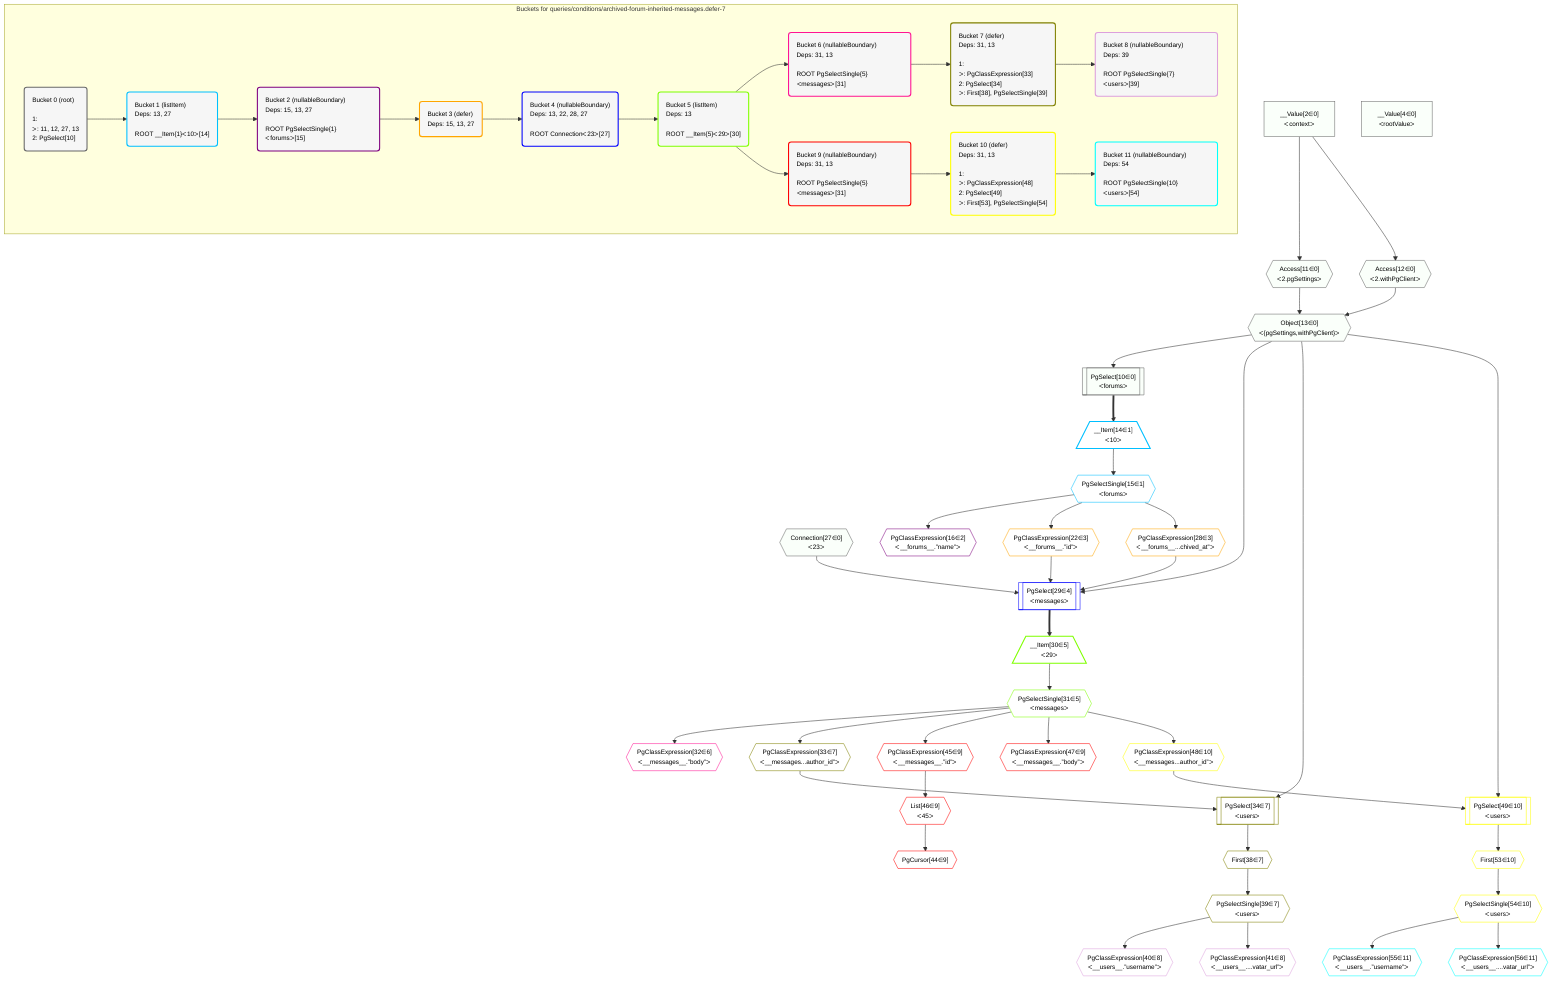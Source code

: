 %%{init: {'themeVariables': { 'fontSize': '12px'}}}%%
graph TD
    classDef path fill:#eee,stroke:#000,color:#000
    classDef plan fill:#fff,stroke-width:1px,color:#000
    classDef itemplan fill:#fff,stroke-width:2px,color:#000
    classDef unbatchedplan fill:#dff,stroke-width:1px,color:#000
    classDef sideeffectplan fill:#fcc,stroke-width:2px,color:#000
    classDef bucket fill:#f6f6f6,color:#000,stroke-width:2px,text-align:left


    %% plan dependencies
    Object13{{"Object[13∈0]<br />ᐸ{pgSettings,withPgClient}ᐳ"}}:::plan
    Access11{{"Access[11∈0]<br />ᐸ2.pgSettingsᐳ"}}:::plan
    Access12{{"Access[12∈0]<br />ᐸ2.withPgClientᐳ"}}:::plan
    Access11 & Access12 --> Object13
    PgSelect10[["PgSelect[10∈0]<br />ᐸforumsᐳ"]]:::plan
    Object13 --> PgSelect10
    __Value2["__Value[2∈0]<br />ᐸcontextᐳ"]:::plan
    __Value2 --> Access11
    __Value2 --> Access12
    __Value4["__Value[4∈0]<br />ᐸrootValueᐳ"]:::plan
    Connection27{{"Connection[27∈0]<br />ᐸ23ᐳ"}}:::plan
    __Item14[/"__Item[14∈1]<br />ᐸ10ᐳ"\]:::itemplan
    PgSelect10 ==> __Item14
    PgSelectSingle15{{"PgSelectSingle[15∈1]<br />ᐸforumsᐳ"}}:::plan
    __Item14 --> PgSelectSingle15
    PgClassExpression16{{"PgClassExpression[16∈2]<br />ᐸ__forums__.”name”ᐳ"}}:::plan
    PgSelectSingle15 --> PgClassExpression16
    PgClassExpression22{{"PgClassExpression[22∈3]<br />ᐸ__forums__.”id”ᐳ"}}:::plan
    PgSelectSingle15 --> PgClassExpression22
    PgClassExpression28{{"PgClassExpression[28∈3]<br />ᐸ__forums__...chived_at”ᐳ"}}:::plan
    PgSelectSingle15 --> PgClassExpression28
    PgSelect29[["PgSelect[29∈4]<br />ᐸmessagesᐳ"]]:::plan
    Object13 & PgClassExpression22 & PgClassExpression28 & Connection27 --> PgSelect29
    __Item30[/"__Item[30∈5]<br />ᐸ29ᐳ"\]:::itemplan
    PgSelect29 ==> __Item30
    PgSelectSingle31{{"PgSelectSingle[31∈5]<br />ᐸmessagesᐳ"}}:::plan
    __Item30 --> PgSelectSingle31
    PgClassExpression32{{"PgClassExpression[32∈6]<br />ᐸ__messages__.”body”ᐳ"}}:::plan
    PgSelectSingle31 --> PgClassExpression32
    PgSelect34[["PgSelect[34∈7]<br />ᐸusersᐳ"]]:::plan
    PgClassExpression33{{"PgClassExpression[33∈7]<br />ᐸ__messages...author_id”ᐳ"}}:::plan
    Object13 & PgClassExpression33 --> PgSelect34
    PgSelectSingle31 --> PgClassExpression33
    First38{{"First[38∈7]"}}:::plan
    PgSelect34 --> First38
    PgSelectSingle39{{"PgSelectSingle[39∈7]<br />ᐸusersᐳ"}}:::plan
    First38 --> PgSelectSingle39
    PgClassExpression40{{"PgClassExpression[40∈8]<br />ᐸ__users__.”username”ᐳ"}}:::plan
    PgSelectSingle39 --> PgClassExpression40
    PgClassExpression41{{"PgClassExpression[41∈8]<br />ᐸ__users__....vatar_url”ᐳ"}}:::plan
    PgSelectSingle39 --> PgClassExpression41
    PgCursor44{{"PgCursor[44∈9]"}}:::plan
    List46{{"List[46∈9]<br />ᐸ45ᐳ"}}:::plan
    List46 --> PgCursor44
    PgClassExpression45{{"PgClassExpression[45∈9]<br />ᐸ__messages__.”id”ᐳ"}}:::plan
    PgSelectSingle31 --> PgClassExpression45
    PgClassExpression45 --> List46
    PgClassExpression47{{"PgClassExpression[47∈9]<br />ᐸ__messages__.”body”ᐳ"}}:::plan
    PgSelectSingle31 --> PgClassExpression47
    PgSelect49[["PgSelect[49∈10]<br />ᐸusersᐳ"]]:::plan
    PgClassExpression48{{"PgClassExpression[48∈10]<br />ᐸ__messages...author_id”ᐳ"}}:::plan
    Object13 & PgClassExpression48 --> PgSelect49
    PgSelectSingle31 --> PgClassExpression48
    First53{{"First[53∈10]"}}:::plan
    PgSelect49 --> First53
    PgSelectSingle54{{"PgSelectSingle[54∈10]<br />ᐸusersᐳ"}}:::plan
    First53 --> PgSelectSingle54
    PgClassExpression55{{"PgClassExpression[55∈11]<br />ᐸ__users__.”username”ᐳ"}}:::plan
    PgSelectSingle54 --> PgClassExpression55
    PgClassExpression56{{"PgClassExpression[56∈11]<br />ᐸ__users__....vatar_url”ᐳ"}}:::plan
    PgSelectSingle54 --> PgClassExpression56

    %% define steps

    subgraph "Buckets for queries/conditions/archived-forum-inherited-messages.defer-7"
    Bucket0("Bucket 0 (root)<br /><br />1: <br />ᐳ: 11, 12, 27, 13<br />2: PgSelect[10]"):::bucket
    classDef bucket0 stroke:#696969
    class Bucket0,__Value2,__Value4,PgSelect10,Access11,Access12,Object13,Connection27 bucket0
    Bucket1("Bucket 1 (listItem)<br />Deps: 13, 27<br /><br />ROOT __Item{1}ᐸ10ᐳ[14]"):::bucket
    classDef bucket1 stroke:#00bfff
    class Bucket1,__Item14,PgSelectSingle15 bucket1
    Bucket2("Bucket 2 (nullableBoundary)<br />Deps: 15, 13, 27<br /><br />ROOT PgSelectSingle{1}ᐸforumsᐳ[15]"):::bucket
    classDef bucket2 stroke:#7f007f
    class Bucket2,PgClassExpression16 bucket2
    Bucket3("Bucket 3 (defer)<br />Deps: 15, 13, 27"):::bucket
    classDef bucket3 stroke:#ffa500
    class Bucket3,PgClassExpression22,PgClassExpression28 bucket3
    Bucket4("Bucket 4 (nullableBoundary)<br />Deps: 13, 22, 28, 27<br /><br />ROOT Connectionᐸ23ᐳ[27]"):::bucket
    classDef bucket4 stroke:#0000ff
    class Bucket4,PgSelect29 bucket4
    Bucket5("Bucket 5 (listItem)<br />Deps: 13<br /><br />ROOT __Item{5}ᐸ29ᐳ[30]"):::bucket
    classDef bucket5 stroke:#7fff00
    class Bucket5,__Item30,PgSelectSingle31 bucket5
    Bucket6("Bucket 6 (nullableBoundary)<br />Deps: 31, 13<br /><br />ROOT PgSelectSingle{5}ᐸmessagesᐳ[31]"):::bucket
    classDef bucket6 stroke:#ff1493
    class Bucket6,PgClassExpression32 bucket6
    Bucket7("Bucket 7 (defer)<br />Deps: 31, 13<br /><br />1: <br />ᐳ: PgClassExpression[33]<br />2: PgSelect[34]<br />ᐳ: First[38], PgSelectSingle[39]"):::bucket
    classDef bucket7 stroke:#808000
    class Bucket7,PgClassExpression33,PgSelect34,First38,PgSelectSingle39 bucket7
    Bucket8("Bucket 8 (nullableBoundary)<br />Deps: 39<br /><br />ROOT PgSelectSingle{7}ᐸusersᐳ[39]"):::bucket
    classDef bucket8 stroke:#dda0dd
    class Bucket8,PgClassExpression40,PgClassExpression41 bucket8
    Bucket9("Bucket 9 (nullableBoundary)<br />Deps: 31, 13<br /><br />ROOT PgSelectSingle{5}ᐸmessagesᐳ[31]"):::bucket
    classDef bucket9 stroke:#ff0000
    class Bucket9,PgCursor44,PgClassExpression45,List46,PgClassExpression47 bucket9
    Bucket10("Bucket 10 (defer)<br />Deps: 31, 13<br /><br />1: <br />ᐳ: PgClassExpression[48]<br />2: PgSelect[49]<br />ᐳ: First[53], PgSelectSingle[54]"):::bucket
    classDef bucket10 stroke:#ffff00
    class Bucket10,PgClassExpression48,PgSelect49,First53,PgSelectSingle54 bucket10
    Bucket11("Bucket 11 (nullableBoundary)<br />Deps: 54<br /><br />ROOT PgSelectSingle{10}ᐸusersᐳ[54]"):::bucket
    classDef bucket11 stroke:#00ffff
    class Bucket11,PgClassExpression55,PgClassExpression56 bucket11
    Bucket0 --> Bucket1
    Bucket1 --> Bucket2
    Bucket2 --> Bucket3
    Bucket3 --> Bucket4
    Bucket4 --> Bucket5
    Bucket5 --> Bucket6 & Bucket9
    Bucket6 --> Bucket7
    Bucket7 --> Bucket8
    Bucket9 --> Bucket10
    Bucket10 --> Bucket11
    classDef unary fill:#fafffa,borderWidth:8px
    class Object13,PgSelect10,Access11,Access12,__Value2,__Value4,Connection27 unary
    end